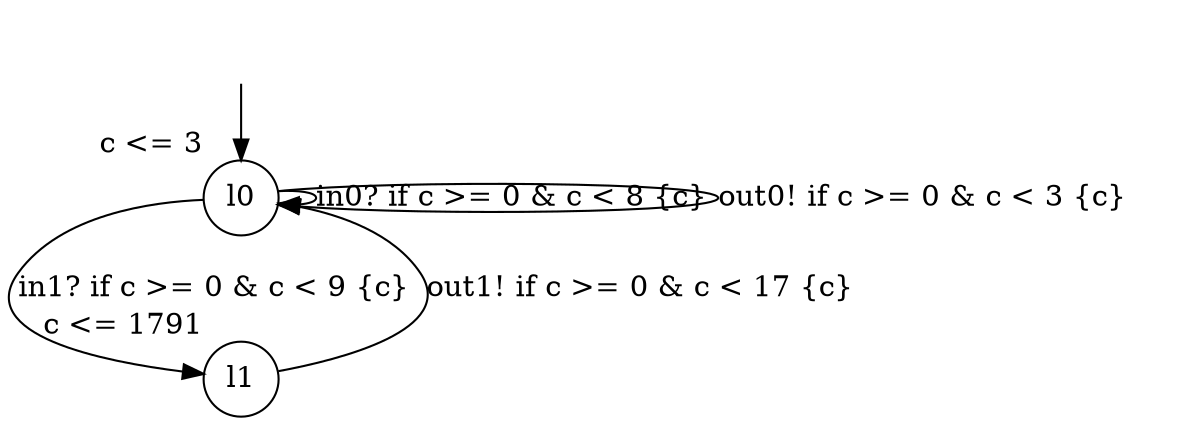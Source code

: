 digraph g {
__start0 [label="" shape="none"];
l0 [shape="circle" margin=0 label="l0", xlabel="c <= 3"];
l1 [shape="circle" margin=0 label="l1", xlabel="c <= 1791"];
l0 -> l0 [label="in0? if c >= 0 & c < 8 {c} "];
l0 -> l1 [label="in1? if c >= 0 & c < 9 {c} "];
l0 -> l0 [label="out0! if c >= 0 & c < 3 {c} "];
l1 -> l0 [label="out1! if c >= 0 & c < 17 {c} "];
__start0 -> l0;
}
